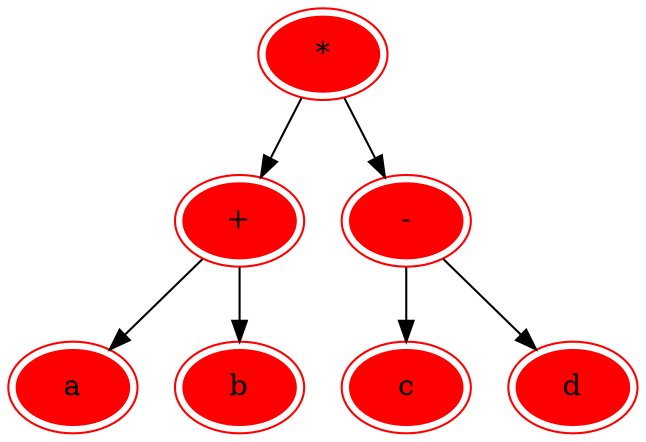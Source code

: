 digraph G {
g [ color = red, peripheries=2, style = filled, label = "*"];
c [ color = red, peripheries=2, style = filled, label = "+"];
g -> c
f [ color = red, peripheries=2, style = filled, label = "-"];
g -> f
c [ color = red, peripheries=2, style = filled, label = "+"];
a [ color = red, peripheries=2, style = filled, label = "a"];
c -> a
b [ color = red, peripheries=2, style = filled, label = "b"];
c -> b
f [ color = red, peripheries=2, style = filled, label = "-"];
d [ color = red, peripheries=2, style = filled, label = "c"];
f -> d
e [ color = red, peripheries=2, style = filled, label = "d"];
f -> e
}